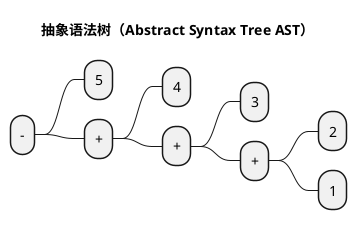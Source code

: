 @startmindmap
title 抽象语法树（Abstract Syntax Tree AST）
* -
	* 5
	* +
		* 4
		* +
			* 3
			* +
				* 2
				* 1
@endmindmap